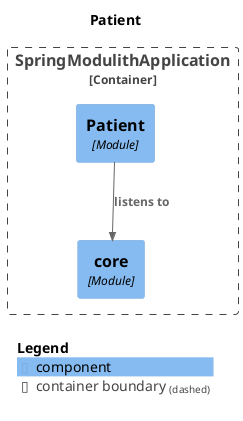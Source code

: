@startuml
set separator none
title Patient

top to bottom direction

!include <C4/C4>
!include <C4/C4_Context>
!include <C4/C4_Component>

Container_Boundary("SpringModulithApplication.SpringModulithApplication_boundary", "SpringModulithApplication", $tags="") {
  Component(SpringModulithApplication.SpringModulithApplication.core, "core", $techn="Module", $descr="", $tags="", $link="")
  Component(SpringModulithApplication.SpringModulithApplication.Patient, "Patient", $techn="Module", $descr="", $tags="", $link="")
}

Rel(SpringModulithApplication.SpringModulithApplication.Patient, SpringModulithApplication.SpringModulithApplication.core, "listens to", $techn="", $tags="", $link="")

SHOW_LEGEND(true)
@enduml